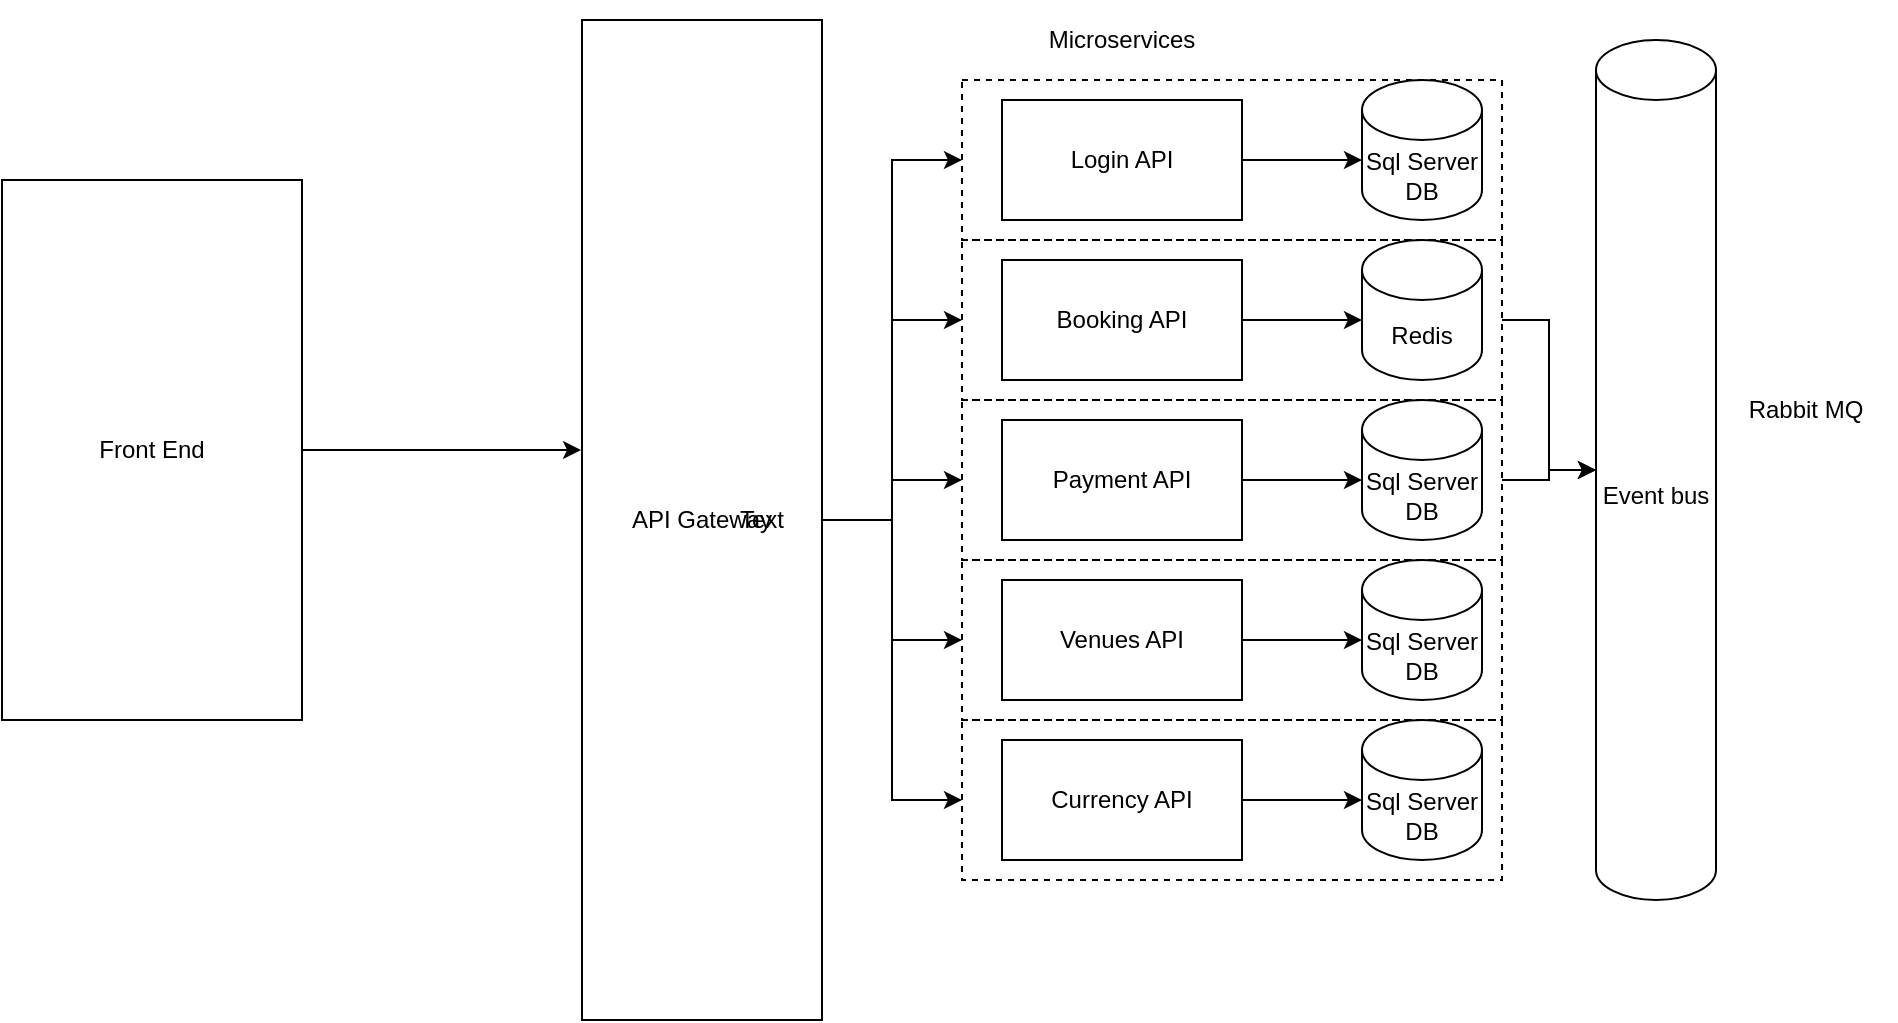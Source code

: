 <mxfile version="15.1.4" type="github">
  <diagram id="02seAu1NEbG7j46tJu5V" name="Page-1">
    <mxGraphModel dx="1038" dy="547" grid="1" gridSize="10" guides="1" tooltips="1" connect="1" arrows="1" fold="1" page="1" pageScale="1" pageWidth="827" pageHeight="1169" math="0" shadow="0">
      <root>
        <mxCell id="0" />
        <mxCell id="1" parent="0" />
        <mxCell id="sVGd2iqkbOICl0gu2A12-1" value="Login API" style="rounded=0;whiteSpace=wrap;html=1;" vertex="1" parent="1">
          <mxGeometry x="530" y="80" width="120" height="60" as="geometry" />
        </mxCell>
        <mxCell id="sVGd2iqkbOICl0gu2A12-3" value="Payment API" style="rounded=0;whiteSpace=wrap;html=1;" vertex="1" parent="1">
          <mxGeometry x="530" y="240" width="120" height="60" as="geometry" />
        </mxCell>
        <mxCell id="sVGd2iqkbOICl0gu2A12-4" value="Venues API" style="rounded=0;whiteSpace=wrap;html=1;" vertex="1" parent="1">
          <mxGeometry x="530" y="320" width="120" height="60" as="geometry" />
        </mxCell>
        <mxCell id="sVGd2iqkbOICl0gu2A12-5" value="Currency API" style="rounded=0;whiteSpace=wrap;html=1;" vertex="1" parent="1">
          <mxGeometry x="530" y="400" width="120" height="60" as="geometry" />
        </mxCell>
        <mxCell id="sVGd2iqkbOICl0gu2A12-6" value="Booking API" style="rounded=0;whiteSpace=wrap;html=1;" vertex="1" parent="1">
          <mxGeometry x="530" y="160" width="120" height="60" as="geometry" />
        </mxCell>
        <mxCell id="sVGd2iqkbOICl0gu2A12-7" value="" style="rounded=0;whiteSpace=wrap;html=1;fillColor=none;dashed=1;" vertex="1" parent="1">
          <mxGeometry x="510" y="70" width="270" height="80" as="geometry" />
        </mxCell>
        <mxCell id="sVGd2iqkbOICl0gu2A12-8" value="Microservices" style="text;html=1;strokeColor=none;fillColor=none;align=center;verticalAlign=middle;whiteSpace=wrap;rounded=0;dashed=1;" vertex="1" parent="1">
          <mxGeometry x="540" y="30" width="100" height="40" as="geometry" />
        </mxCell>
        <mxCell id="sVGd2iqkbOICl0gu2A12-34" value="" style="edgeStyle=orthogonalEdgeStyle;rounded=0;orthogonalLoop=1;jettySize=auto;html=1;" edge="1" parent="1" source="sVGd2iqkbOICl0gu2A12-10" target="sVGd2iqkbOICl0gu2A12-32">
          <mxGeometry relative="1" as="geometry" />
        </mxCell>
        <mxCell id="sVGd2iqkbOICl0gu2A12-36" style="edgeStyle=orthogonalEdgeStyle;rounded=0;orthogonalLoop=1;jettySize=auto;html=1;exitX=0.5;exitY=0;exitDx=0;exitDy=0;entryX=0;entryY=0.5;entryDx=0;entryDy=0;" edge="1" parent="1" source="sVGd2iqkbOICl0gu2A12-10" target="sVGd2iqkbOICl0gu2A12-7">
          <mxGeometry relative="1" as="geometry" />
        </mxCell>
        <mxCell id="sVGd2iqkbOICl0gu2A12-37" style="edgeStyle=orthogonalEdgeStyle;rounded=0;orthogonalLoop=1;jettySize=auto;html=1;exitX=0.5;exitY=0;exitDx=0;exitDy=0;entryX=0;entryY=0.5;entryDx=0;entryDy=0;" edge="1" parent="1" source="sVGd2iqkbOICl0gu2A12-10" target="sVGd2iqkbOICl0gu2A12-30">
          <mxGeometry relative="1" as="geometry" />
        </mxCell>
        <mxCell id="sVGd2iqkbOICl0gu2A12-38" style="edgeStyle=orthogonalEdgeStyle;rounded=0;orthogonalLoop=1;jettySize=auto;html=1;exitX=0.5;exitY=0;exitDx=0;exitDy=0;entryX=0;entryY=0.5;entryDx=0;entryDy=0;" edge="1" parent="1" source="sVGd2iqkbOICl0gu2A12-10" target="sVGd2iqkbOICl0gu2A12-31">
          <mxGeometry relative="1" as="geometry" />
        </mxCell>
        <mxCell id="sVGd2iqkbOICl0gu2A12-39" style="edgeStyle=orthogonalEdgeStyle;rounded=0;orthogonalLoop=1;jettySize=auto;html=1;exitX=0.5;exitY=0;exitDx=0;exitDy=0;" edge="1" parent="1" source="sVGd2iqkbOICl0gu2A12-10" target="sVGd2iqkbOICl0gu2A12-33">
          <mxGeometry relative="1" as="geometry" />
        </mxCell>
        <mxCell id="sVGd2iqkbOICl0gu2A12-10" value="API Gateway" style="rounded=0;whiteSpace=wrap;html=1;fillColor=none;direction=south;" vertex="1" parent="1">
          <mxGeometry x="320" y="40" width="120" height="500" as="geometry" />
        </mxCell>
        <mxCell id="sVGd2iqkbOICl0gu2A12-17" value="Sql Server DB" style="shape=cylinder3;whiteSpace=wrap;html=1;boundedLbl=1;backgroundOutline=1;size=15;fillColor=none;" vertex="1" parent="1">
          <mxGeometry x="710" y="310" width="60" height="70" as="geometry" />
        </mxCell>
        <mxCell id="sVGd2iqkbOICl0gu2A12-19" style="edgeStyle=orthogonalEdgeStyle;rounded=0;orthogonalLoop=1;jettySize=auto;html=1;entryX=0.43;entryY=1.004;entryDx=0;entryDy=0;entryPerimeter=0;" edge="1" parent="1" source="sVGd2iqkbOICl0gu2A12-18" target="sVGd2iqkbOICl0gu2A12-10">
          <mxGeometry relative="1" as="geometry" />
        </mxCell>
        <mxCell id="sVGd2iqkbOICl0gu2A12-18" value="Front End" style="rounded=0;whiteSpace=wrap;html=1;fillColor=none;" vertex="1" parent="1">
          <mxGeometry x="30" y="120" width="150" height="270" as="geometry" />
        </mxCell>
        <mxCell id="sVGd2iqkbOICl0gu2A12-20" style="edgeStyle=orthogonalEdgeStyle;rounded=0;orthogonalLoop=1;jettySize=auto;html=1;" edge="1" parent="1">
          <mxGeometry relative="1" as="geometry">
            <mxPoint x="650" y="350" as="sourcePoint" />
            <mxPoint x="710" y="350" as="targetPoint" />
            <Array as="points">
              <mxPoint x="685" y="350" />
            </Array>
          </mxGeometry>
        </mxCell>
        <mxCell id="sVGd2iqkbOICl0gu2A12-21" value="Redis" style="shape=cylinder3;whiteSpace=wrap;html=1;boundedLbl=1;backgroundOutline=1;size=15;fillColor=none;" vertex="1" parent="1">
          <mxGeometry x="710" y="150" width="60" height="70" as="geometry" />
        </mxCell>
        <mxCell id="sVGd2iqkbOICl0gu2A12-22" style="edgeStyle=orthogonalEdgeStyle;rounded=0;orthogonalLoop=1;jettySize=auto;html=1;" edge="1" parent="1">
          <mxGeometry relative="1" as="geometry">
            <mxPoint x="650" y="190" as="sourcePoint" />
            <mxPoint x="710" y="190" as="targetPoint" />
            <Array as="points">
              <mxPoint x="685" y="190" />
            </Array>
          </mxGeometry>
        </mxCell>
        <mxCell id="sVGd2iqkbOICl0gu2A12-23" value="Sql Server DB" style="shape=cylinder3;whiteSpace=wrap;html=1;boundedLbl=1;backgroundOutline=1;size=15;fillColor=none;" vertex="1" parent="1">
          <mxGeometry x="710" y="390" width="60" height="70" as="geometry" />
        </mxCell>
        <mxCell id="sVGd2iqkbOICl0gu2A12-24" style="edgeStyle=orthogonalEdgeStyle;rounded=0;orthogonalLoop=1;jettySize=auto;html=1;" edge="1" parent="1">
          <mxGeometry relative="1" as="geometry">
            <mxPoint x="650" y="430" as="sourcePoint" />
            <mxPoint x="710" y="430" as="targetPoint" />
            <Array as="points">
              <mxPoint x="685" y="430" />
            </Array>
          </mxGeometry>
        </mxCell>
        <mxCell id="sVGd2iqkbOICl0gu2A12-25" value="Sql Server DB" style="shape=cylinder3;whiteSpace=wrap;html=1;boundedLbl=1;backgroundOutline=1;size=15;fillColor=none;" vertex="1" parent="1">
          <mxGeometry x="710" y="70" width="60" height="70" as="geometry" />
        </mxCell>
        <mxCell id="sVGd2iqkbOICl0gu2A12-26" style="edgeStyle=orthogonalEdgeStyle;rounded=0;orthogonalLoop=1;jettySize=auto;html=1;" edge="1" parent="1">
          <mxGeometry relative="1" as="geometry">
            <mxPoint x="650" y="110" as="sourcePoint" />
            <mxPoint x="710" y="110" as="targetPoint" />
            <Array as="points">
              <mxPoint x="685" y="110" />
            </Array>
          </mxGeometry>
        </mxCell>
        <mxCell id="sVGd2iqkbOICl0gu2A12-27" value="Sql Server DB" style="shape=cylinder3;whiteSpace=wrap;html=1;boundedLbl=1;backgroundOutline=1;size=15;fillColor=none;" vertex="1" parent="1">
          <mxGeometry x="710" y="230" width="60" height="70" as="geometry" />
        </mxCell>
        <mxCell id="sVGd2iqkbOICl0gu2A12-28" style="edgeStyle=orthogonalEdgeStyle;rounded=0;orthogonalLoop=1;jettySize=auto;html=1;" edge="1" parent="1">
          <mxGeometry relative="1" as="geometry">
            <mxPoint x="650" y="270" as="sourcePoint" />
            <mxPoint x="710" y="270" as="targetPoint" />
            <Array as="points">
              <mxPoint x="685" y="270" />
            </Array>
          </mxGeometry>
        </mxCell>
        <mxCell id="sVGd2iqkbOICl0gu2A12-29" value="Event bus" style="shape=cylinder3;whiteSpace=wrap;html=1;boundedLbl=1;backgroundOutline=1;size=15;fillColor=none;" vertex="1" parent="1">
          <mxGeometry x="827" y="50" width="60" height="430" as="geometry" />
        </mxCell>
        <mxCell id="sVGd2iqkbOICl0gu2A12-40" value="" style="edgeStyle=orthogonalEdgeStyle;rounded=0;orthogonalLoop=1;jettySize=auto;html=1;" edge="1" parent="1" source="sVGd2iqkbOICl0gu2A12-30" target="sVGd2iqkbOICl0gu2A12-29">
          <mxGeometry relative="1" as="geometry" />
        </mxCell>
        <mxCell id="sVGd2iqkbOICl0gu2A12-30" value="" style="rounded=0;whiteSpace=wrap;html=1;fillColor=none;dashed=1;" vertex="1" parent="1">
          <mxGeometry x="510" y="150" width="270" height="80" as="geometry" />
        </mxCell>
        <mxCell id="sVGd2iqkbOICl0gu2A12-42" value="" style="edgeStyle=orthogonalEdgeStyle;rounded=0;orthogonalLoop=1;jettySize=auto;html=1;" edge="1" parent="1" source="sVGd2iqkbOICl0gu2A12-31" target="sVGd2iqkbOICl0gu2A12-29">
          <mxGeometry relative="1" as="geometry" />
        </mxCell>
        <mxCell id="sVGd2iqkbOICl0gu2A12-31" value="" style="rounded=0;whiteSpace=wrap;html=1;fillColor=none;dashed=1;" vertex="1" parent="1">
          <mxGeometry x="510" y="230" width="270" height="80" as="geometry" />
        </mxCell>
        <mxCell id="sVGd2iqkbOICl0gu2A12-32" value="" style="rounded=0;whiteSpace=wrap;html=1;fillColor=none;dashed=1;" vertex="1" parent="1">
          <mxGeometry x="510" y="310" width="270" height="80" as="geometry" />
        </mxCell>
        <mxCell id="sVGd2iqkbOICl0gu2A12-33" value="" style="rounded=0;whiteSpace=wrap;html=1;fillColor=none;dashed=1;" vertex="1" parent="1">
          <mxGeometry x="510" y="390" width="270" height="80" as="geometry" />
        </mxCell>
        <mxCell id="sVGd2iqkbOICl0gu2A12-43" value="Text" style="text;html=1;strokeColor=none;fillColor=none;align=center;verticalAlign=middle;whiteSpace=wrap;rounded=0;" vertex="1" parent="1">
          <mxGeometry x="390" y="280" width="40" height="20" as="geometry" />
        </mxCell>
        <mxCell id="sVGd2iqkbOICl0gu2A12-46" value="Rabbit MQ" style="text;html=1;strokeColor=none;fillColor=none;align=center;verticalAlign=middle;whiteSpace=wrap;rounded=0;" vertex="1" parent="1">
          <mxGeometry x="887" y="200" width="90" height="70" as="geometry" />
        </mxCell>
      </root>
    </mxGraphModel>
  </diagram>
</mxfile>
